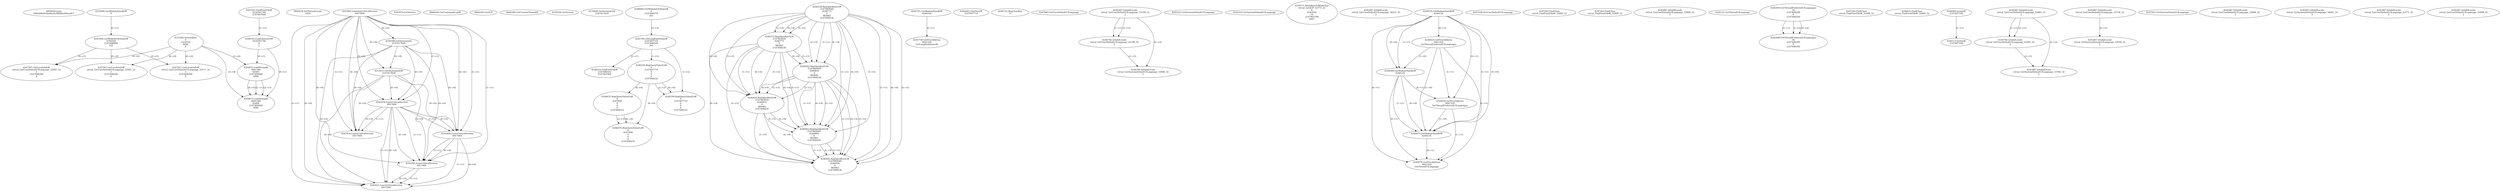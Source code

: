 // Global SCDG with merge call
digraph {
	0 [label="6850628.main
000cddb6834a9ea3a36fbf0e940aa9c7"]
	1 [label="4254480.GetModuleHandleW
0"]
	2 [label="6844434.SetThreadLocale
1024"]
	3 [label="4243965.InitializeCriticalSection
6917004"]
	4 [label="4243979.GetVersion
"]
	5 [label="4250188.GetSystemInfo
2147417660"]
	3 -> 5 [label="(0-->0)"]
	6 [label="6844540.GetCommandLineW
"]
	7 [label="4214413.GetStartupInfoW
2147417624"]
	3 -> 7 [label="(0-->0)"]
	5 -> 7 [label="(0-->0)"]
	8 [label="6844560.GetACP
"]
	9 [label="6844580.GetCurrentThreadId
"]
	10 [label="4250204.GetVersion
"]
	11 [label="4276690.GetVersionExW
2147417420"]
	12 [label="4243306.GetModuleFileNameW
4194304
2147408904
522"]
	1 -> 12 [label="(0-->1)"]
	13 [label="4248064.GetModuleFileNameW
0
2147408370
261"]
	14 [label="4215383.VirtualAlloc
0
1310704
4096
4"]
	15 [label="4246338.RegOpenKeyExW
2147483649
4246772
0
983065
2147408236"]
	16 [label="4245741.GetModuleHandleW
4246160"]
	17 [label="4245758.GetProcAddress
9441320
GetLongPathNameW"]
	16 -> 17 [label="(0-->1)"]
	18 [label="4245785.GetLongPathNameW
2147407710
2147406542
261"]
	13 -> 18 [label="(3-->3)"]
	19 [label="4245683.CharNextW
2147407716"]
	20 [label="4246014.FindFirstFileW
2147406542
2147407064"]
	18 -> 20 [label="(2-->1)"]
	21 [label="4246556.RegQueryValueExW
0
2147407710
0
0
0
2147408232"]
	18 -> 21 [label="(1-->2)"]
	22 [label="4246635.RegQueryValueExW
0
4247000
0
0
0
2147408232"]
	21 -> 22 [label="(6-->6)"]
	23 [label="4246676.RegQueryValueExW
0
4247000
0
0
0
2147408232"]
	22 -> 23 [label="(2-->2)"]
	21 -> 23 [label="(6-->6)"]
	22 -> 23 [label="(6-->6)"]
	24 [label="4246722.RegCloseKey
0"]
	25 [label="4247883.GetUserDefaultUILanguage
"]
	26 [label="4245418.EnterCriticalSection
6917004"]
	3 -> 26 [label="(1-->1)"]
	3 -> 26 [label="(0-->0)"]
	5 -> 26 [label="(0-->0)"]
	7 -> 26 [label="(0-->0)"]
	27 [label="4245469.LeaveCriticalSection
6917004"]
	3 -> 27 [label="(1-->1)"]
	26 -> 27 [label="(1-->1)"]
	3 -> 27 [label="(0-->0)"]
	5 -> 27 [label="(0-->0)"]
	7 -> 27 [label="(0-->0)"]
	26 -> 27 [label="(0-->0)"]
	28 [label="4245487.IsValidLocale
retval_GetUserDefaultUILanguage_33106_32
2"]
	29 [label="4244766.IsValidLocale
retval_GetUserDefaultUILanguage_33106_32
2"]
	28 -> 29 [label="(1-->1)"]
	28 -> 29 [label="(2-->2)"]
	30 [label="4245525.GetSystemDefaultUILanguage
"]
	31 [label="4245552.GetSystemDefaultUILanguage
"]
	32 [label="4244766.IsValidLocale
retval_GetSystemDefaultUILanguage_33646_32
2"]
	28 -> 32 [label="(2-->2)"]
	29 -> 32 [label="(2-->2)"]
	33 [label="4250171.MultiByteToWideChar
retval_GetACP_32773_32
0
4243592
10
2147403704
2047"]
	34 [label="4246372.RegOpenKeyExW
2147483650
4246772
0
983065
2147408236"]
	15 -> 34 [label="(2-->2)"]
	15 -> 34 [label="(4-->4)"]
	15 -> 34 [label="(5-->5)"]
	35 [label="4246402.RegOpenKeyExW
2147483649
4246832
0
983065
2147408236"]
	15 -> 35 [label="(1-->1)"]
	15 -> 35 [label="(4-->4)"]
	34 -> 35 [label="(4-->4)"]
	15 -> 35 [label="(5-->5)"]
	34 -> 35 [label="(5-->5)"]
	36 [label="4246432.RegOpenKeyExW
2147483650
4246832
0
983065
2147408236"]
	34 -> 36 [label="(1-->1)"]
	35 -> 36 [label="(2-->2)"]
	15 -> 36 [label="(4-->4)"]
	34 -> 36 [label="(4-->4)"]
	35 -> 36 [label="(4-->4)"]
	15 -> 36 [label="(5-->5)"]
	34 -> 36 [label="(5-->5)"]
	35 -> 36 [label="(5-->5)"]
	37 [label="4246462.RegOpenKeyExW
2147483649
4246884
0
983065
2147408236"]
	15 -> 37 [label="(1-->1)"]
	35 -> 37 [label="(1-->1)"]
	15 -> 37 [label="(4-->4)"]
	34 -> 37 [label="(4-->4)"]
	35 -> 37 [label="(4-->4)"]
	36 -> 37 [label="(4-->4)"]
	15 -> 37 [label="(5-->5)"]
	34 -> 37 [label="(5-->5)"]
	35 -> 37 [label="(5-->5)"]
	36 -> 37 [label="(5-->5)"]
	38 [label="4246599.RegQueryValueExW
0
2147407710
0
0
0
2147408232"]
	18 -> 38 [label="(1-->2)"]
	21 -> 38 [label="(2-->2)"]
	21 -> 38 [label="(6-->6)"]
	39 [label="4245487.IsValidLocale
retval_GetUserDefaultUILanguage_34223_32
2"]
	40 [label="4244018.GetModuleHandleW
4244120"]
	41 [label="4244024.GetProcAddress
9441320
GetThreadPreferredUILanguages"]
	40 -> 41 [label="(0-->1)"]
	42 [label="4244044.GetModuleHandleW
4244120"]
	40 -> 42 [label="(1-->1)"]
	40 -> 42 [label="(0-->0)"]
	41 -> 42 [label="(1-->0)"]
	43 [label="4244050.GetProcAddress
9441320
SetThreadPreferredUILanguages"]
	40 -> 43 [label="(0-->1)"]
	41 -> 43 [label="(1-->1)"]
	42 -> 43 [label="(0-->1)"]
	44 [label="4244070.GetModuleHandleW
4244120"]
	40 -> 44 [label="(1-->1)"]
	42 -> 44 [label="(1-->1)"]
	40 -> 44 [label="(0-->0)"]
	41 -> 44 [label="(1-->0)"]
	42 -> 44 [label="(0-->0)"]
	43 -> 44 [label="(1-->0)"]
	45 [label="4244076.GetProcAddress
9441320
GetThreadUILanguage"]
	40 -> 45 [label="(0-->1)"]
	41 -> 45 [label="(1-->1)"]
	42 -> 45 [label="(0-->1)"]
	43 -> 45 [label="(1-->1)"]
	44 -> 45 [label="(0-->1)"]
	46 [label="4245454.LeaveCriticalSection
6917004"]
	3 -> 46 [label="(1-->1)"]
	26 -> 46 [label="(1-->1)"]
	3 -> 46 [label="(0-->0)"]
	5 -> 46 [label="(0-->0)"]
	7 -> 46 [label="(0-->0)"]
	26 -> 46 [label="(0-->0)"]
	47 [label="4247558.GetUserDefaultUILanguage
"]
	48 [label="4247567.GetLocaleInfoW
retval_GetUserDefaultUILanguage_32997_32
3
2147408268
4"]
	12 -> 48 [label="(0-->2)"]
	14 -> 48 [label="(4-->4)"]
	49 [label="4247247.FindFirstFileW
3224341740
2147407640"]
	50 [label="4247263.FindClose
retval_FindFirstFileW_33060_32"]
	51 [label="4248145.LoadLibraryExW
3224341740
0
2"]
	49 -> 51 [label="(1-->1)"]
	52 [label="4250073.LoadStringW
9441340
65485
2147409468
4096"]
	51 -> 52 [label="(0-->1)"]
	14 -> 52 [label="(3-->4)"]
	53 [label="4247567.GetLocaleInfoW
retval_GetUserDefaultUILanguage_32991_32
3
2147408268
4"]
	12 -> 53 [label="(0-->2)"]
	14 -> 53 [label="(4-->4)"]
	54 [label="4247263.FindClose
retval_FindFirstFileW_32999_32"]
	55 [label="4250073.LoadStringW
9441340
65484
2147409468
4096"]
	51 -> 55 [label="(0-->1)"]
	52 -> 55 [label="(1-->1)"]
	52 -> 55 [label="(3-->3)"]
	14 -> 55 [label="(3-->4)"]
	52 -> 55 [label="(4-->4)"]
	56 [label="4246492.RegOpenKeyExW
2147483649
4246936
0
983065
2147408236"]
	15 -> 56 [label="(1-->1)"]
	35 -> 56 [label="(1-->1)"]
	37 -> 56 [label="(1-->1)"]
	15 -> 56 [label="(4-->4)"]
	34 -> 56 [label="(4-->4)"]
	35 -> 56 [label="(4-->4)"]
	36 -> 56 [label="(4-->4)"]
	37 -> 56 [label="(4-->4)"]
	15 -> 56 [label="(5-->5)"]
	34 -> 56 [label="(5-->5)"]
	35 -> 56 [label="(5-->5)"]
	36 -> 56 [label="(5-->5)"]
	37 -> 56 [label="(5-->5)"]
	57 [label="4245487.IsValidLocale
retval_GetUserDefaultUILanguage_32808_32
2"]
	58 [label="4245121.GetThreadUILanguage
"]
	59 [label="4245059.GetThreadPreferredUILanguages
56
2147408200
0
2147408240"]
	60 [label="4245088.GetThreadPreferredUILanguages
56
2147408200
0
2147408240"]
	59 -> 60 [label="(1-->1)"]
	59 -> 60 [label="(2-->2)"]
	59 -> 60 [label="(4-->4)"]
	61 [label="4245580.EnterCriticalSection
6917004"]
	3 -> 61 [label="(1-->1)"]
	26 -> 61 [label="(1-->1)"]
	27 -> 61 [label="(1-->1)"]
	3 -> 61 [label="(0-->0)"]
	5 -> 61 [label="(0-->0)"]
	7 -> 61 [label="(0-->0)"]
	26 -> 61 [label="(0-->0)"]
	27 -> 61 [label="(0-->0)"]
	62 [label="4245621.LeaveCriticalSection
6917004"]
	3 -> 62 [label="(1-->1)"]
	26 -> 62 [label="(1-->1)"]
	27 -> 62 [label="(1-->1)"]
	61 -> 62 [label="(1-->1)"]
	3 -> 62 [label="(0-->0)"]
	5 -> 62 [label="(0-->0)"]
	7 -> 62 [label="(0-->0)"]
	26 -> 62 [label="(0-->0)"]
	27 -> 62 [label="(0-->0)"]
	61 -> 62 [label="(0-->0)"]
	63 [label="4247567.GetLocaleInfoW
retval_GetUserDefaultUILanguage_33117_32
3
2147408268
4"]
	12 -> 63 [label="(0-->2)"]
	14 -> 63 [label="(4-->4)"]
	64 [label="4247263.FindClose
retval_FindFirstFileW_33288_32"]
	65 [label="4246032.FindClose
retval_FindFirstFileW_32809_32"]
	66 [label="4246044.lstrlenW
2147407108"]
	67 [label="4246113.lstrlenW
2147407108"]
	66 -> 67 [label="(1-->1)"]
	68 [label="4245487.IsValidLocale
retval_GetUserDefaultUILanguage_32985_32
2"]
	69 [label="4244766.IsValidLocale
retval_GetUserDefaultUILanguage_32985_32
2"]
	68 -> 69 [label="(1-->1)"]
	68 -> 69 [label="(2-->2)"]
	70 [label="4245487.IsValidLocale
retval_GetUserDefaultUILanguage_33734_32
2"]
	71 [label="4247923.GetSystemDefaultUILanguage
"]
	72 [label="4245487.IsValidLocale
retval_GetSystemDefaultUILanguage_33918_32
2"]
	70 -> 72 [label="(2-->2)"]
	73 [label="4245487.IsValidLocale
retval_GetUserDefaultUILanguage_33968_32
2"]
	74 [label="4245487.IsValidLocale
retval_GetSystemDefaultUILanguage_33746_32
2"]
	68 -> 74 [label="(2-->2)"]
	69 -> 74 [label="(2-->2)"]
	75 [label="4245487.IsValidLocale
retval_GetSystemDefaultUILanguage_34041_32
2"]
	76 [label="4245487.IsValidLocale
retval_GetUserDefaultUILanguage_33771_32
2"]
	77 [label="4245487.IsValidLocale
retval_GetUserDefaultUILanguage_33908_32
2"]
}
